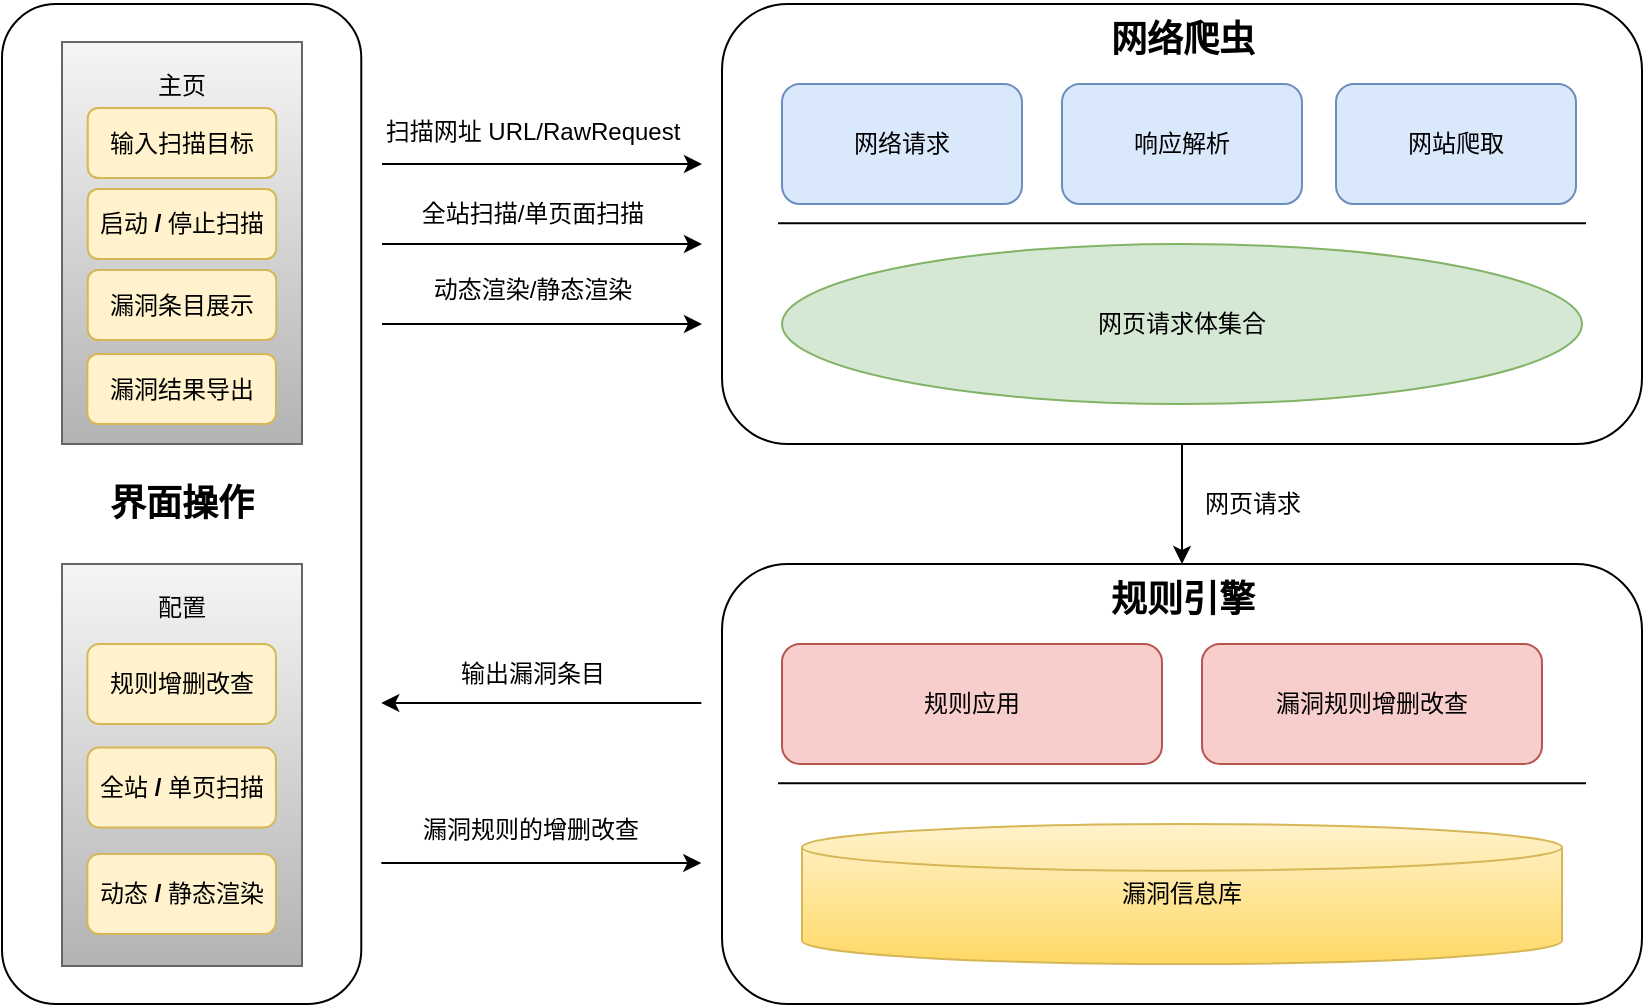 <mxfile version="22.1.11" type="device">
  <diagram name="第 1 页" id="2dJuupJE0BrPxiQT-TSp">
    <mxGraphModel dx="837" dy="509" grid="1" gridSize="10" guides="1" tooltips="1" connect="1" arrows="1" fold="1" page="1" pageScale="1" pageWidth="827" pageHeight="1169" background="#ffffff" math="0" shadow="0">
      <root>
        <mxCell id="0" />
        <mxCell id="1" parent="0" />
        <mxCell id="9l7qEHy62hfw4V-4WoK3-1" value="" style="group" parent="1" vertex="1" connectable="0">
          <mxGeometry x="40" y="160" width="820" height="500" as="geometry" />
        </mxCell>
        <mxCell id="QyD0KAcA9nVcB5G6zPwa-1" value="&lt;font size=&quot;1&quot; style=&quot;&quot;&gt;&lt;b style=&quot;font-size: 18px;&quot;&gt;界面操作&lt;/b&gt;&lt;/font&gt;" style="rounded=1;whiteSpace=wrap;html=1;" parent="9l7qEHy62hfw4V-4WoK3-1" vertex="1">
          <mxGeometry width="179.64" height="500" as="geometry" />
        </mxCell>
        <mxCell id="QyD0KAcA9nVcB5G6zPwa-9" value="主页&lt;br&gt;&lt;br&gt;&lt;br&gt;&lt;br&gt;&lt;br&gt;&lt;br&gt;&lt;br&gt;&lt;br&gt;&lt;br&gt;&lt;br&gt;&lt;br&gt;&lt;br&gt;" style="rounded=0;whiteSpace=wrap;html=1;fillColor=#f5f5f5;gradientColor=#b3b3b3;strokeColor=#666666;" parent="9l7qEHy62hfw4V-4WoK3-1" vertex="1">
          <mxGeometry x="30" y="19" width="120" height="201" as="geometry" />
        </mxCell>
        <mxCell id="QyD0KAcA9nVcB5G6zPwa-12" value="配置&lt;br&gt;&lt;br&gt;&lt;br&gt;&lt;br&gt;&lt;br&gt;&lt;br&gt;&lt;br&gt;&lt;br&gt;&lt;br&gt;&lt;br&gt;&lt;br&gt;&lt;br&gt;" style="rounded=0;whiteSpace=wrap;html=1;fillColor=#f5f5f5;gradientColor=#b3b3b3;strokeColor=#666666;" parent="9l7qEHy62hfw4V-4WoK3-1" vertex="1">
          <mxGeometry x="30" y="280" width="120" height="201" as="geometry" />
        </mxCell>
        <mxCell id="QyD0KAcA9nVcB5G6zPwa-15" value="" style="group" parent="9l7qEHy62hfw4V-4WoK3-1" vertex="1" connectable="0">
          <mxGeometry x="179.64" y="49" width="170" height="109" as="geometry" />
        </mxCell>
        <mxCell id="QyD0KAcA9nVcB5G6zPwa-4" value="" style="endArrow=classic;html=1;rounded=0;" parent="QyD0KAcA9nVcB5G6zPwa-15" edge="1">
          <mxGeometry width="50" height="50" relative="1" as="geometry">
            <mxPoint x="10.36" y="31" as="sourcePoint" />
            <mxPoint x="170.36" y="31" as="targetPoint" />
          </mxGeometry>
        </mxCell>
        <mxCell id="QyD0KAcA9nVcB5G6zPwa-5" value="扫描网址 URL/RawRequest" style="text;html=1;align=center;verticalAlign=middle;resizable=0;points=[];autosize=1;strokeColor=none;fillColor=none;" parent="QyD0KAcA9nVcB5G6zPwa-15" vertex="1">
          <mxGeometry width="170" height="30" as="geometry" />
        </mxCell>
        <mxCell id="QyD0KAcA9nVcB5G6zPwa-6" value="" style="endArrow=classic;html=1;rounded=0;fillColor=#d5e8d4;strokeColor=#000000;" parent="QyD0KAcA9nVcB5G6zPwa-15" edge="1">
          <mxGeometry width="50" height="50" relative="1" as="geometry">
            <mxPoint x="10.36" y="71" as="sourcePoint" />
            <mxPoint x="170.36" y="71" as="targetPoint" />
          </mxGeometry>
        </mxCell>
        <mxCell id="QyD0KAcA9nVcB5G6zPwa-7" value="全站扫描/单页面扫描" style="text;html=1;align=center;verticalAlign=middle;resizable=0;points=[];autosize=1;strokeColor=none;fillColor=none;" parent="QyD0KAcA9nVcB5G6zPwa-15" vertex="1">
          <mxGeometry x="20.36" y="41" width="130" height="30" as="geometry" />
        </mxCell>
        <mxCell id="QyD0KAcA9nVcB5G6zPwa-13" value="" style="endArrow=classic;html=1;rounded=0;" parent="QyD0KAcA9nVcB5G6zPwa-15" edge="1">
          <mxGeometry width="50" height="50" relative="1" as="geometry">
            <mxPoint x="10.36" y="111" as="sourcePoint" />
            <mxPoint x="170.36" y="111" as="targetPoint" />
          </mxGeometry>
        </mxCell>
        <mxCell id="QyD0KAcA9nVcB5G6zPwa-14" value="动态渲染/静态渲染" style="text;html=1;align=center;verticalAlign=middle;resizable=0;points=[];autosize=1;strokeColor=none;fillColor=none;" parent="QyD0KAcA9nVcB5G6zPwa-15" vertex="1">
          <mxGeometry x="25" y="79" width="120" height="30" as="geometry" />
        </mxCell>
        <mxCell id="FmbTqE_2FC3YgG93--Qd-3" value="" style="group" parent="9l7qEHy62hfw4V-4WoK3-1" vertex="1" connectable="0">
          <mxGeometry x="360" width="460" height="220" as="geometry" />
        </mxCell>
        <mxCell id="QyD0KAcA9nVcB5G6zPwa-2" value="" style="rounded=1;whiteSpace=wrap;html=1;" parent="FmbTqE_2FC3YgG93--Qd-3" vertex="1">
          <mxGeometry width="460" height="220" as="geometry" />
        </mxCell>
        <mxCell id="QyD0KAcA9nVcB5G6zPwa-8" value="&lt;font size=&quot;1&quot; style=&quot;&quot;&gt;&lt;b style=&quot;font-size: 18px;&quot;&gt;网络爬虫&lt;/b&gt;&lt;/font&gt;" style="text;html=1;align=center;verticalAlign=middle;resizable=0;points=[];autosize=1;strokeColor=none;fillColor=none;" parent="FmbTqE_2FC3YgG93--Qd-3" vertex="1">
          <mxGeometry x="180" y="-2" width="100" height="40" as="geometry" />
        </mxCell>
        <mxCell id="QyD0KAcA9nVcB5G6zPwa-146" value="网络请求" style="rounded=1;whiteSpace=wrap;html=1;fillColor=#dae8fc;strokeColor=#6c8ebf;" parent="FmbTqE_2FC3YgG93--Qd-3" vertex="1">
          <mxGeometry x="30" y="40" width="120" height="60" as="geometry" />
        </mxCell>
        <mxCell id="QyD0KAcA9nVcB5G6zPwa-147" value="响应解析" style="rounded=1;whiteSpace=wrap;html=1;fillColor=#dae8fc;strokeColor=#6c8ebf;" parent="FmbTqE_2FC3YgG93--Qd-3" vertex="1">
          <mxGeometry x="170" y="40" width="120" height="60" as="geometry" />
        </mxCell>
        <mxCell id="QyD0KAcA9nVcB5G6zPwa-148" value="网站爬取" style="rounded=1;whiteSpace=wrap;html=1;fillColor=#dae8fc;strokeColor=#6c8ebf;" parent="FmbTqE_2FC3YgG93--Qd-3" vertex="1">
          <mxGeometry x="307" y="40" width="120" height="60" as="geometry" />
        </mxCell>
        <mxCell id="QyD0KAcA9nVcB5G6zPwa-149" value="" style="endArrow=none;html=1;rounded=0;exitX=0.109;exitY=0.643;exitDx=0;exitDy=0;exitPerimeter=0;entryX=0.935;entryY=0.643;entryDx=0;entryDy=0;entryPerimeter=0;" parent="FmbTqE_2FC3YgG93--Qd-3" edge="1">
          <mxGeometry width="50" height="50" relative="1" as="geometry">
            <mxPoint x="28.02" y="109.66" as="sourcePoint" />
            <mxPoint x="431.98" y="109.66" as="targetPoint" />
          </mxGeometry>
        </mxCell>
        <mxCell id="FmbTqE_2FC3YgG93--Qd-2" value="网页请求体集合" style="ellipse;whiteSpace=wrap;html=1;fillColor=#d5e8d4;strokeColor=#82b366;" parent="FmbTqE_2FC3YgG93--Qd-3" vertex="1">
          <mxGeometry x="30" y="120" width="400" height="80" as="geometry" />
        </mxCell>
        <mxCell id="FmbTqE_2FC3YgG93--Qd-4" value="" style="group" parent="9l7qEHy62hfw4V-4WoK3-1" vertex="1" connectable="0">
          <mxGeometry x="360" y="280" width="460" height="220" as="geometry" />
        </mxCell>
        <mxCell id="FmbTqE_2FC3YgG93--Qd-5" value="" style="rounded=1;whiteSpace=wrap;html=1;" parent="FmbTqE_2FC3YgG93--Qd-4" vertex="1">
          <mxGeometry width="460" height="220" as="geometry" />
        </mxCell>
        <mxCell id="FmbTqE_2FC3YgG93--Qd-6" value="&lt;font size=&quot;1&quot; style=&quot;&quot;&gt;&lt;b style=&quot;font-size: 18px;&quot;&gt;规则引擎&lt;/b&gt;&lt;/font&gt;" style="text;html=1;align=center;verticalAlign=middle;resizable=0;points=[];autosize=1;strokeColor=none;fillColor=none;" parent="FmbTqE_2FC3YgG93--Qd-4" vertex="1">
          <mxGeometry x="180" y="-2" width="100" height="40" as="geometry" />
        </mxCell>
        <mxCell id="FmbTqE_2FC3YgG93--Qd-7" value="规则应用" style="rounded=1;whiteSpace=wrap;html=1;strokeColor=#b85450;fillColor=#f8cecc;" parent="FmbTqE_2FC3YgG93--Qd-4" vertex="1">
          <mxGeometry x="30" y="40" width="190" height="60" as="geometry" />
        </mxCell>
        <mxCell id="FmbTqE_2FC3YgG93--Qd-8" value="漏洞规则增删改查" style="rounded=1;whiteSpace=wrap;html=1;strokeColor=#b85450;fillColor=#f8cecc;" parent="FmbTqE_2FC3YgG93--Qd-4" vertex="1">
          <mxGeometry x="240" y="40" width="170" height="60" as="geometry" />
        </mxCell>
        <mxCell id="FmbTqE_2FC3YgG93--Qd-10" value="" style="endArrow=none;html=1;rounded=0;exitX=0.109;exitY=0.643;exitDx=0;exitDy=0;exitPerimeter=0;entryX=0.935;entryY=0.643;entryDx=0;entryDy=0;entryPerimeter=0;" parent="FmbTqE_2FC3YgG93--Qd-4" edge="1">
          <mxGeometry width="50" height="50" relative="1" as="geometry">
            <mxPoint x="28.02" y="109.66" as="sourcePoint" />
            <mxPoint x="431.98" y="109.66" as="targetPoint" />
          </mxGeometry>
        </mxCell>
        <mxCell id="FmbTqE_2FC3YgG93--Qd-14" value="&lt;font style=&quot;font-size: 12px;&quot;&gt;漏洞信息库&lt;/font&gt;" style="strokeWidth=1;html=1;shape=mxgraph.flowchart.database;whiteSpace=wrap;fillColor=#fff2cc;strokeColor=#d6b656;gradientColor=#ffd966;" parent="FmbTqE_2FC3YgG93--Qd-4" vertex="1">
          <mxGeometry x="40" y="130" width="380" height="70" as="geometry" />
        </mxCell>
        <mxCell id="FmbTqE_2FC3YgG93--Qd-13" value="网页请求" style="text;html=1;align=center;verticalAlign=middle;resizable=0;points=[];autosize=1;strokeColor=none;fillColor=none;" parent="9l7qEHy62hfw4V-4WoK3-1" vertex="1">
          <mxGeometry x="590" y="235" width="70" height="30" as="geometry" />
        </mxCell>
        <mxCell id="FmbTqE_2FC3YgG93--Qd-15" value="" style="endArrow=classic;html=1;rounded=0;" parent="9l7qEHy62hfw4V-4WoK3-1" edge="1">
          <mxGeometry width="50" height="50" relative="1" as="geometry">
            <mxPoint x="349.64" y="349.5" as="sourcePoint" />
            <mxPoint x="189.64" y="349.5" as="targetPoint" />
          </mxGeometry>
        </mxCell>
        <mxCell id="FmbTqE_2FC3YgG93--Qd-17" value="输出漏洞条目" style="text;html=1;align=center;verticalAlign=middle;resizable=0;points=[];autosize=1;strokeColor=none;fillColor=none;" parent="9l7qEHy62hfw4V-4WoK3-1" vertex="1">
          <mxGeometry x="214.64" y="320" width="100" height="30" as="geometry" />
        </mxCell>
        <mxCell id="FmbTqE_2FC3YgG93--Qd-18" value="" style="endArrow=classic;html=1;rounded=0;" parent="9l7qEHy62hfw4V-4WoK3-1" edge="1">
          <mxGeometry width="50" height="50" relative="1" as="geometry">
            <mxPoint x="189.64" y="429.5" as="sourcePoint" />
            <mxPoint x="349.64" y="429.5" as="targetPoint" />
          </mxGeometry>
        </mxCell>
        <mxCell id="FmbTqE_2FC3YgG93--Qd-19" value="漏洞规则的增删改查" style="text;html=1;align=center;verticalAlign=middle;resizable=0;points=[];autosize=1;strokeColor=none;fillColor=none;" parent="9l7qEHy62hfw4V-4WoK3-1" vertex="1">
          <mxGeometry x="199.28" y="397.5" width="130" height="30" as="geometry" />
        </mxCell>
        <mxCell id="FmbTqE_2FC3YgG93--Qd-20" style="edgeStyle=orthogonalEdgeStyle;rounded=0;orthogonalLoop=1;jettySize=auto;html=1;exitX=0.5;exitY=1;exitDx=0;exitDy=0;entryX=0.5;entryY=0;entryDx=0;entryDy=0;" parent="9l7qEHy62hfw4V-4WoK3-1" source="QyD0KAcA9nVcB5G6zPwa-2" target="FmbTqE_2FC3YgG93--Qd-5" edge="1">
          <mxGeometry relative="1" as="geometry" />
        </mxCell>
        <mxCell id="FmbTqE_2FC3YgG93--Qd-23" value="输入扫描目标" style="rounded=1;whiteSpace=wrap;html=1;fillColor=#fff2cc;strokeColor=#d6b656;" parent="9l7qEHy62hfw4V-4WoK3-1" vertex="1">
          <mxGeometry x="42.86" y="52" width="94.28" height="35" as="geometry" />
        </mxCell>
        <mxCell id="FmbTqE_2FC3YgG93--Qd-25" value="漏洞条目展示" style="rounded=1;whiteSpace=wrap;html=1;fillColor=#fff2cc;strokeColor=#d6b656;" parent="9l7qEHy62hfw4V-4WoK3-1" vertex="1">
          <mxGeometry x="42.86" y="133" width="94.28" height="35" as="geometry" />
        </mxCell>
        <mxCell id="FmbTqE_2FC3YgG93--Qd-26" value="漏洞结果导出" style="rounded=1;whiteSpace=wrap;html=1;fillColor=#fff2cc;strokeColor=#d6b656;" parent="9l7qEHy62hfw4V-4WoK3-1" vertex="1">
          <mxGeometry x="42.68" y="175" width="94.28" height="35" as="geometry" />
        </mxCell>
        <mxCell id="FmbTqE_2FC3YgG93--Qd-28" value="启动 &lt;b&gt;/ &lt;/b&gt;停止扫描" style="rounded=1;whiteSpace=wrap;html=1;fillColor=#fff2cc;strokeColor=#d6b656;" parent="9l7qEHy62hfw4V-4WoK3-1" vertex="1">
          <mxGeometry x="42.86" y="92.5" width="94.28" height="35" as="geometry" />
        </mxCell>
        <mxCell id="FmbTqE_2FC3YgG93--Qd-31" value="规则增删改查" style="rounded=1;whiteSpace=wrap;html=1;fillColor=#fff2cc;strokeColor=#d6b656;" parent="9l7qEHy62hfw4V-4WoK3-1" vertex="1">
          <mxGeometry x="42.68" y="320" width="94.28" height="40" as="geometry" />
        </mxCell>
        <mxCell id="FmbTqE_2FC3YgG93--Qd-32" value="全站&amp;nbsp;&lt;b&gt;/&lt;/b&gt; 单页扫描" style="rounded=1;whiteSpace=wrap;html=1;fillColor=#fff2cc;strokeColor=#d6b656;" parent="9l7qEHy62hfw4V-4WoK3-1" vertex="1">
          <mxGeometry x="42.68" y="371.75" width="94.28" height="40" as="geometry" />
        </mxCell>
        <mxCell id="FmbTqE_2FC3YgG93--Qd-33" value="动态&amp;nbsp;&lt;b&gt;/&lt;/b&gt;&amp;nbsp;静态渲染" style="rounded=1;whiteSpace=wrap;html=1;fillColor=#fff2cc;strokeColor=#d6b656;" parent="9l7qEHy62hfw4V-4WoK3-1" vertex="1">
          <mxGeometry x="42.68" y="425" width="94.28" height="40" as="geometry" />
        </mxCell>
      </root>
    </mxGraphModel>
  </diagram>
</mxfile>
